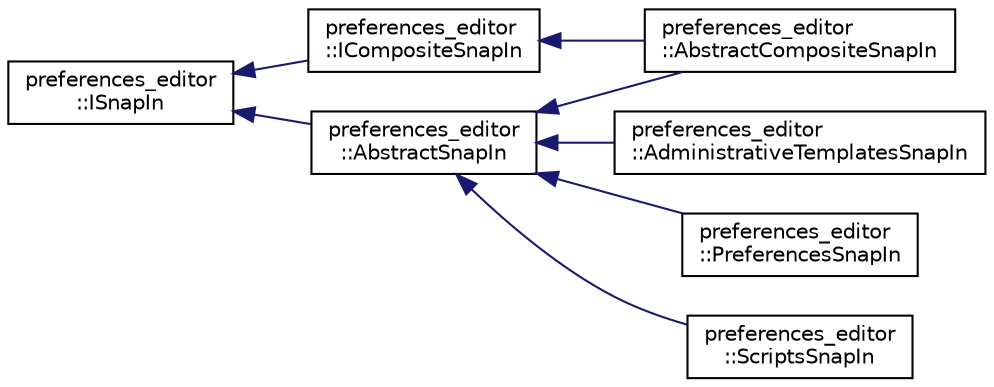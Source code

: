 digraph "Graphical Class Hierarchy"
{
 // LATEX_PDF_SIZE
  edge [fontname="Helvetica",fontsize="10",labelfontname="Helvetica",labelfontsize="10"];
  node [fontname="Helvetica",fontsize="10",shape=record];
  rankdir="LR";
  Node0 [label="preferences_editor\l::ISnapIn",height=0.2,width=0.4,color="black", fillcolor="white", style="filled",URL="$classpreferences__editor_1_1_i_snap_in.html",tooltip="The ISnapIn interface is a base for all snap-ins in a system."];
  Node0 -> Node1 [dir="back",color="midnightblue",fontsize="10",style="solid",fontname="Helvetica"];
  Node1 [label="preferences_editor\l::AbstractSnapIn",height=0.2,width=0.4,color="black", fillcolor="white", style="filled",URL="$classpreferences__editor_1_1_abstract_snap_in.html",tooltip="Adapts interface of a ISnapIn for a plugin."];
  Node1 -> Node2 [dir="back",color="midnightblue",fontsize="10",style="solid",fontname="Helvetica"];
  Node2 [label="preferences_editor\l::AbstractCompositeSnapIn",height=0.2,width=0.4,color="black", fillcolor="white", style="filled",URL="$classpreferences__editor_1_1_abstract_composite_snap_in.html",tooltip=" "];
  Node1 -> Node3 [dir="back",color="midnightblue",fontsize="10",style="solid",fontname="Helvetica"];
  Node3 [label="preferences_editor\l::AdministrativeTemplatesSnapIn",height=0.2,width=0.4,color="black", fillcolor="white", style="filled",URL="$classpreferences__editor_1_1_administrative_templates_snap_in.html",tooltip=" "];
  Node1 -> Node4 [dir="back",color="midnightblue",fontsize="10",style="solid",fontname="Helvetica"];
  Node4 [label="preferences_editor\l::PreferencesSnapIn",height=0.2,width=0.4,color="black", fillcolor="white", style="filled",URL="$classpreferences__editor_1_1_preferences_snap_in.html",tooltip=" "];
  Node1 -> Node5 [dir="back",color="midnightblue",fontsize="10",style="solid",fontname="Helvetica"];
  Node5 [label="preferences_editor\l::ScriptsSnapIn",height=0.2,width=0.4,color="black", fillcolor="white", style="filled",URL="$classpreferences__editor_1_1_scripts_snap_in.html",tooltip=" "];
  Node0 -> Node6 [dir="back",color="midnightblue",fontsize="10",style="solid",fontname="Helvetica"];
  Node6 [label="preferences_editor\l::ICompositeSnapIn",height=0.2,width=0.4,color="black", fillcolor="white", style="filled",URL="$classpreferences__editor_1_1_i_composite_snap_in.html",tooltip="Composite snap-in requires list of dependencies to operate."];
  Node6 -> Node2 [dir="back",color="midnightblue",fontsize="10",style="solid",fontname="Helvetica"];
}
